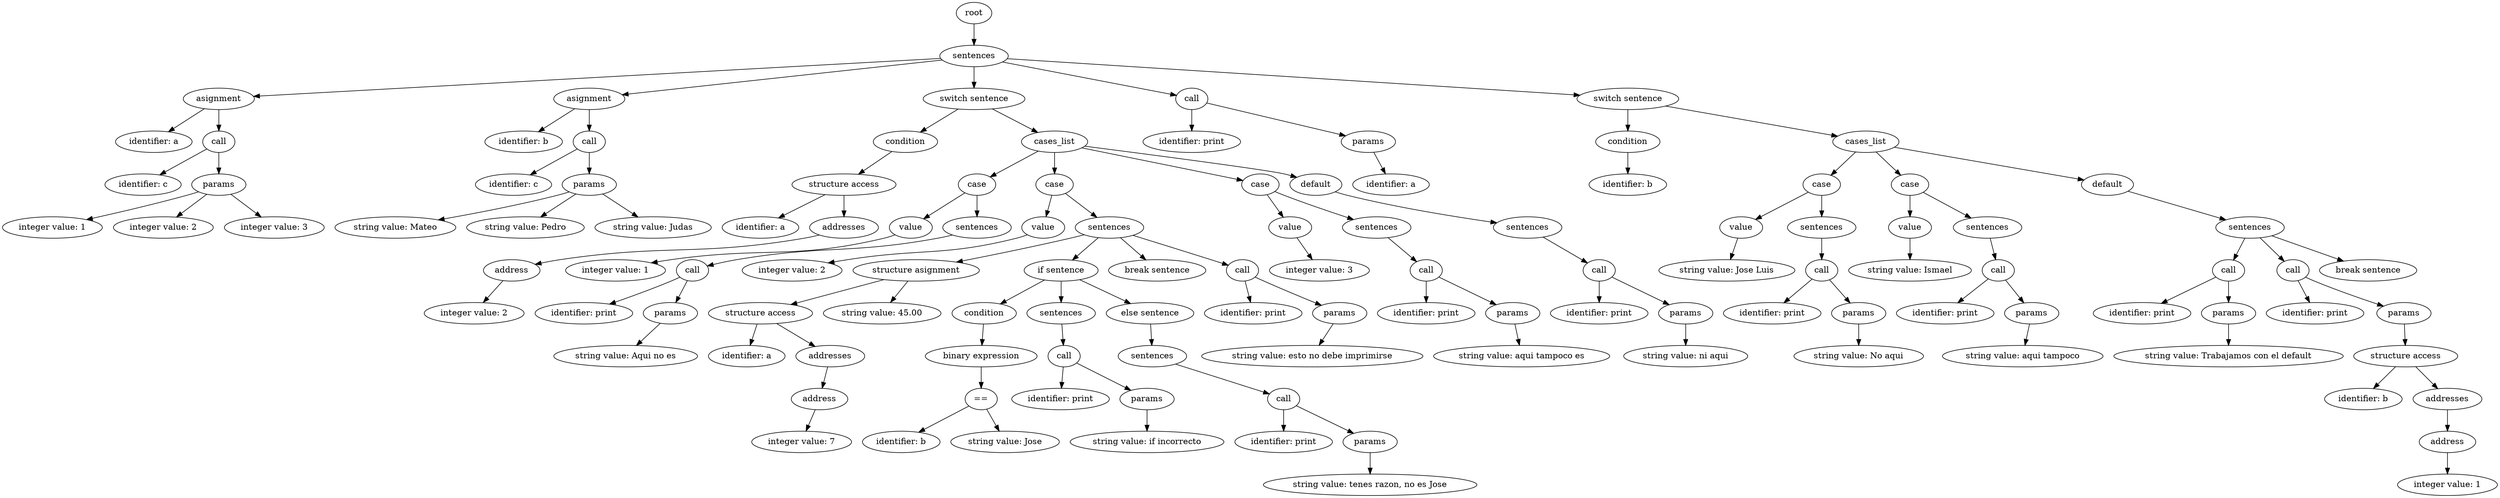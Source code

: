 digraph G{nodo0[label="root"];
node1[label="sentences"];
nodo0->node1;
node2[label="asignment"];
node1->node2;
node3[label="identifier: a"];
node2->node3;
node4[label="call"];
node2->node4;
node5[label="identifier: c"];
node4->node5;
node6[label="params"];
node4->node6;
node7[label="integer value: 1"];
node6->node7;
node8[label="integer value: 2"];
node6->node8;
node9[label="integer value: 3"];
node6->node9;
node10[label="asignment"];
node1->node10;
node11[label="identifier: b"];
node10->node11;
node12[label="call"];
node10->node12;
node13[label="identifier: c"];
node12->node13;
node14[label="params"];
node12->node14;
node15[label="string value: Mateo"];
node14->node15;
node16[label="string value: Pedro"];
node14->node16;
node17[label="string value: Judas"];
node14->node17;
node18[label="switch sentence"];
node1->node18;
node19[label="condition"];
node18->node19;
node20[label="structure access"];
node19->node20;
node21[label="identifier: a"];
node20->node21;
node22[label="addresses"];
node20->node22;
node23[label="address"];
node22->node23;
node24[label="integer value: 2"];
node23->node24;
node25[label="cases_list"];
node18->node25;
node26[label="case"];
node25->node26;
node27[label="value"];
node26->node27;
node28[label="integer value: 1"];
node27->node28;
node29[label="sentences"];
node26->node29;
node30[label="call"];
node29->node30;
node31[label="identifier: print"];
node30->node31;
node32[label="params"];
node30->node32;
node33[label="string value: Aqui no es"];
node32->node33;
node34[label="case"];
node25->node34;
node35[label="value"];
node34->node35;
node36[label="integer value: 2"];
node35->node36;
node37[label="sentences"];
node34->node37;
node38[label="structure asignment"];
node37->node38;
node39[label="structure access"];
node38->node39;
node40[label="identifier: a"];
node39->node40;
node41[label="addresses"];
node39->node41;
node42[label="address"];
node41->node42;
node43[label="integer value: 7"];
node42->node43;
node44[label="string value: 45.00"];
node38->node44;
node45[label="if sentence"];
node37->node45;
node46[label="condition"];
node45->node46;
node47[label="binary expression"];
node46->node47;
node48[label="=="];
node47->node48;
node49[label="identifier: b"];
node48->node49;
node50[label="string value: Jose"];
node48->node50;
node51[label="sentences"];
node45->node51;
node52[label="call"];
node51->node52;
node53[label="identifier: print"];
node52->node53;
node54[label="params"];
node52->node54;
node55[label="string value: if incorrecto"];
node54->node55;
node56[label="else sentence"];
node45->node56;
node57[label="sentences"];
node56->node57;
node58[label="call"];
node57->node58;
node59[label="identifier: print"];
node58->node59;
node60[label="params"];
node58->node60;
node61[label="string value: tenes razon, no es Jose"];
node60->node61;
node62[label="break sentence"];
node37->node62;
node63[label="call"];
node37->node63;
node64[label="identifier: print"];
node63->node64;
node65[label="params"];
node63->node65;
node66[label="string value: esto no debe imprimirse"];
node65->node66;
node67[label="case"];
node25->node67;
node68[label="value"];
node67->node68;
node69[label="integer value: 3"];
node68->node69;
node70[label="sentences"];
node67->node70;
node71[label="call"];
node70->node71;
node72[label="identifier: print"];
node71->node72;
node73[label="params"];
node71->node73;
node74[label="string value: aqui tampoco es"];
node73->node74;
node75[label="default"];
node25->node75;
node76[label="sentences"];
node75->node76;
node77[label="call"];
node76->node77;
node78[label="identifier: print"];
node77->node78;
node79[label="params"];
node77->node79;
node80[label="string value: ni aqui"];
node79->node80;
node81[label="call"];
node1->node81;
node82[label="identifier: print"];
node81->node82;
node83[label="params"];
node81->node83;
node84[label="identifier: a"];
node83->node84;
node85[label="switch sentence"];
node1->node85;
node86[label="condition"];
node85->node86;
node87[label="identifier: b"];
node86->node87;
node88[label="cases_list"];
node85->node88;
node89[label="case"];
node88->node89;
node90[label="value"];
node89->node90;
node91[label="string value: Jose Luis"];
node90->node91;
node92[label="sentences"];
node89->node92;
node93[label="call"];
node92->node93;
node94[label="identifier: print"];
node93->node94;
node95[label="params"];
node93->node95;
node96[label="string value: No aqui"];
node95->node96;
node97[label="case"];
node88->node97;
node98[label="value"];
node97->node98;
node99[label="string value: Ismael"];
node98->node99;
node100[label="sentences"];
node97->node100;
node101[label="call"];
node100->node101;
node102[label="identifier: print"];
node101->node102;
node103[label="params"];
node101->node103;
node104[label="string value: aqui tampoco"];
node103->node104;
node105[label="default"];
node88->node105;
node106[label="sentences"];
node105->node106;
node107[label="call"];
node106->node107;
node108[label="identifier: print"];
node107->node108;
node109[label="params"];
node107->node109;
node110[label="string value: Trabajamos con el default"];
node109->node110;
node111[label="call"];
node106->node111;
node112[label="identifier: print"];
node111->node112;
node113[label="params"];
node111->node113;
node114[label="structure access"];
node113->node114;
node115[label="identifier: b"];
node114->node115;
node116[label="addresses"];
node114->node116;
node117[label="address"];
node116->node117;
node118[label="integer value: 1"];
node117->node118;
node119[label="break sentence"];
node106->node119;
}